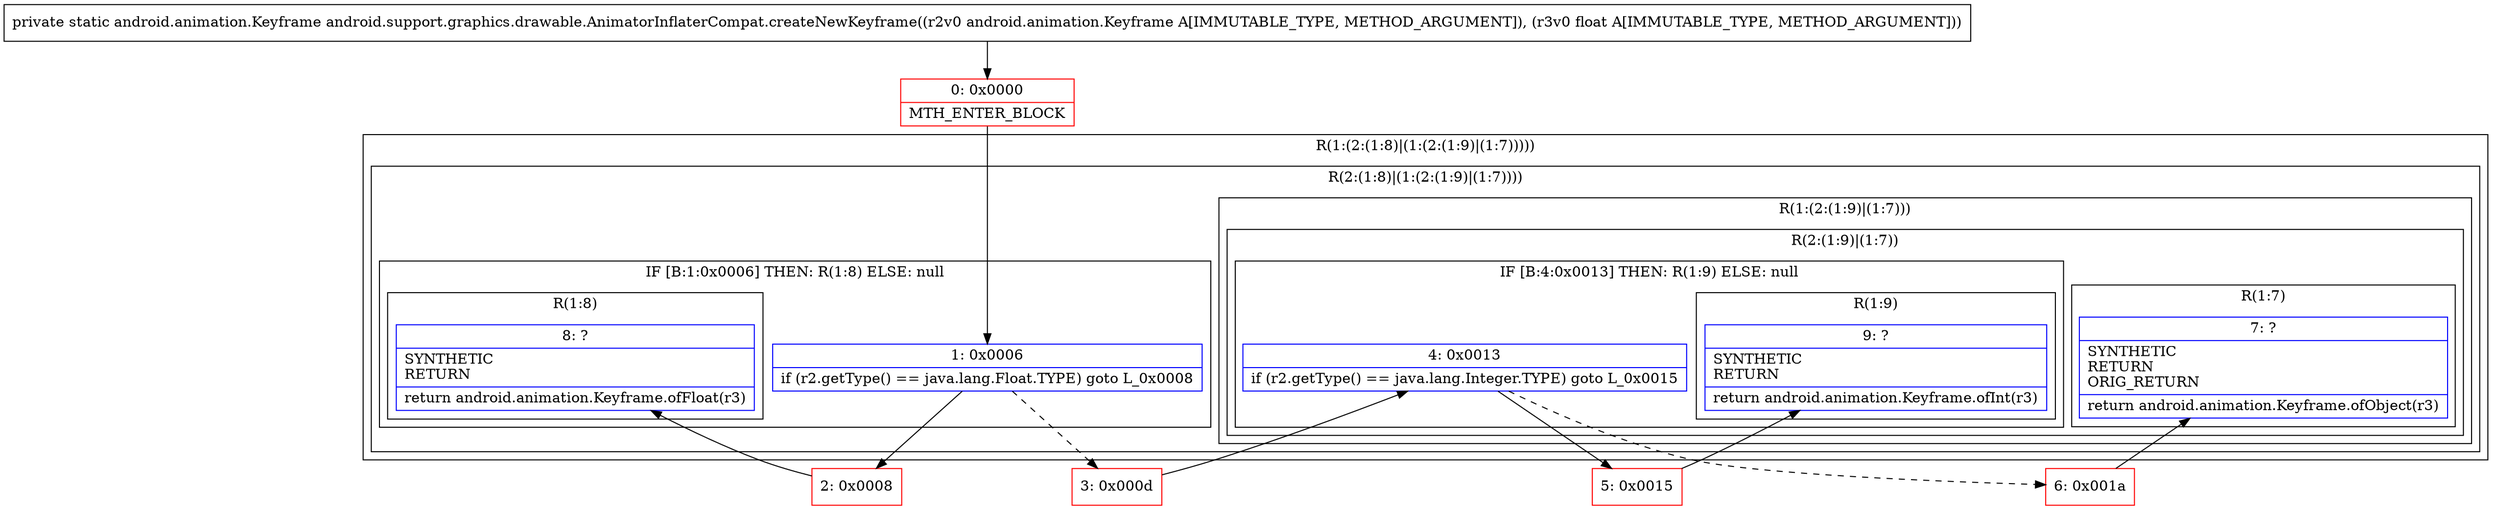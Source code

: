 digraph "CFG forandroid.support.graphics.drawable.AnimatorInflaterCompat.createNewKeyframe(Landroid\/animation\/Keyframe;F)Landroid\/animation\/Keyframe;" {
subgraph cluster_Region_282821331 {
label = "R(1:(2:(1:8)|(1:(2:(1:9)|(1:7)))))";
node [shape=record,color=blue];
subgraph cluster_Region_771613093 {
label = "R(2:(1:8)|(1:(2:(1:9)|(1:7))))";
node [shape=record,color=blue];
subgraph cluster_IfRegion_1021801559 {
label = "IF [B:1:0x0006] THEN: R(1:8) ELSE: null";
node [shape=record,color=blue];
Node_1 [shape=record,label="{1\:\ 0x0006|if (r2.getType() == java.lang.Float.TYPE) goto L_0x0008\l}"];
subgraph cluster_Region_1236238530 {
label = "R(1:8)";
node [shape=record,color=blue];
Node_8 [shape=record,label="{8\:\ ?|SYNTHETIC\lRETURN\l|return android.animation.Keyframe.ofFloat(r3)\l}"];
}
}
subgraph cluster_Region_86920766 {
label = "R(1:(2:(1:9)|(1:7)))";
node [shape=record,color=blue];
subgraph cluster_Region_1193043959 {
label = "R(2:(1:9)|(1:7))";
node [shape=record,color=blue];
subgraph cluster_IfRegion_1079961231 {
label = "IF [B:4:0x0013] THEN: R(1:9) ELSE: null";
node [shape=record,color=blue];
Node_4 [shape=record,label="{4\:\ 0x0013|if (r2.getType() == java.lang.Integer.TYPE) goto L_0x0015\l}"];
subgraph cluster_Region_1967314902 {
label = "R(1:9)";
node [shape=record,color=blue];
Node_9 [shape=record,label="{9\:\ ?|SYNTHETIC\lRETURN\l|return android.animation.Keyframe.ofInt(r3)\l}"];
}
}
subgraph cluster_Region_48900350 {
label = "R(1:7)";
node [shape=record,color=blue];
Node_7 [shape=record,label="{7\:\ ?|SYNTHETIC\lRETURN\lORIG_RETURN\l|return android.animation.Keyframe.ofObject(r3)\l}"];
}
}
}
}
}
Node_0 [shape=record,color=red,label="{0\:\ 0x0000|MTH_ENTER_BLOCK\l}"];
Node_2 [shape=record,color=red,label="{2\:\ 0x0008}"];
Node_3 [shape=record,color=red,label="{3\:\ 0x000d}"];
Node_5 [shape=record,color=red,label="{5\:\ 0x0015}"];
Node_6 [shape=record,color=red,label="{6\:\ 0x001a}"];
MethodNode[shape=record,label="{private static android.animation.Keyframe android.support.graphics.drawable.AnimatorInflaterCompat.createNewKeyframe((r2v0 android.animation.Keyframe A[IMMUTABLE_TYPE, METHOD_ARGUMENT]), (r3v0 float A[IMMUTABLE_TYPE, METHOD_ARGUMENT])) }"];
MethodNode -> Node_0;
Node_1 -> Node_2;
Node_1 -> Node_3[style=dashed];
Node_4 -> Node_5;
Node_4 -> Node_6[style=dashed];
Node_0 -> Node_1;
Node_2 -> Node_8;
Node_3 -> Node_4;
Node_5 -> Node_9;
Node_6 -> Node_7;
}

